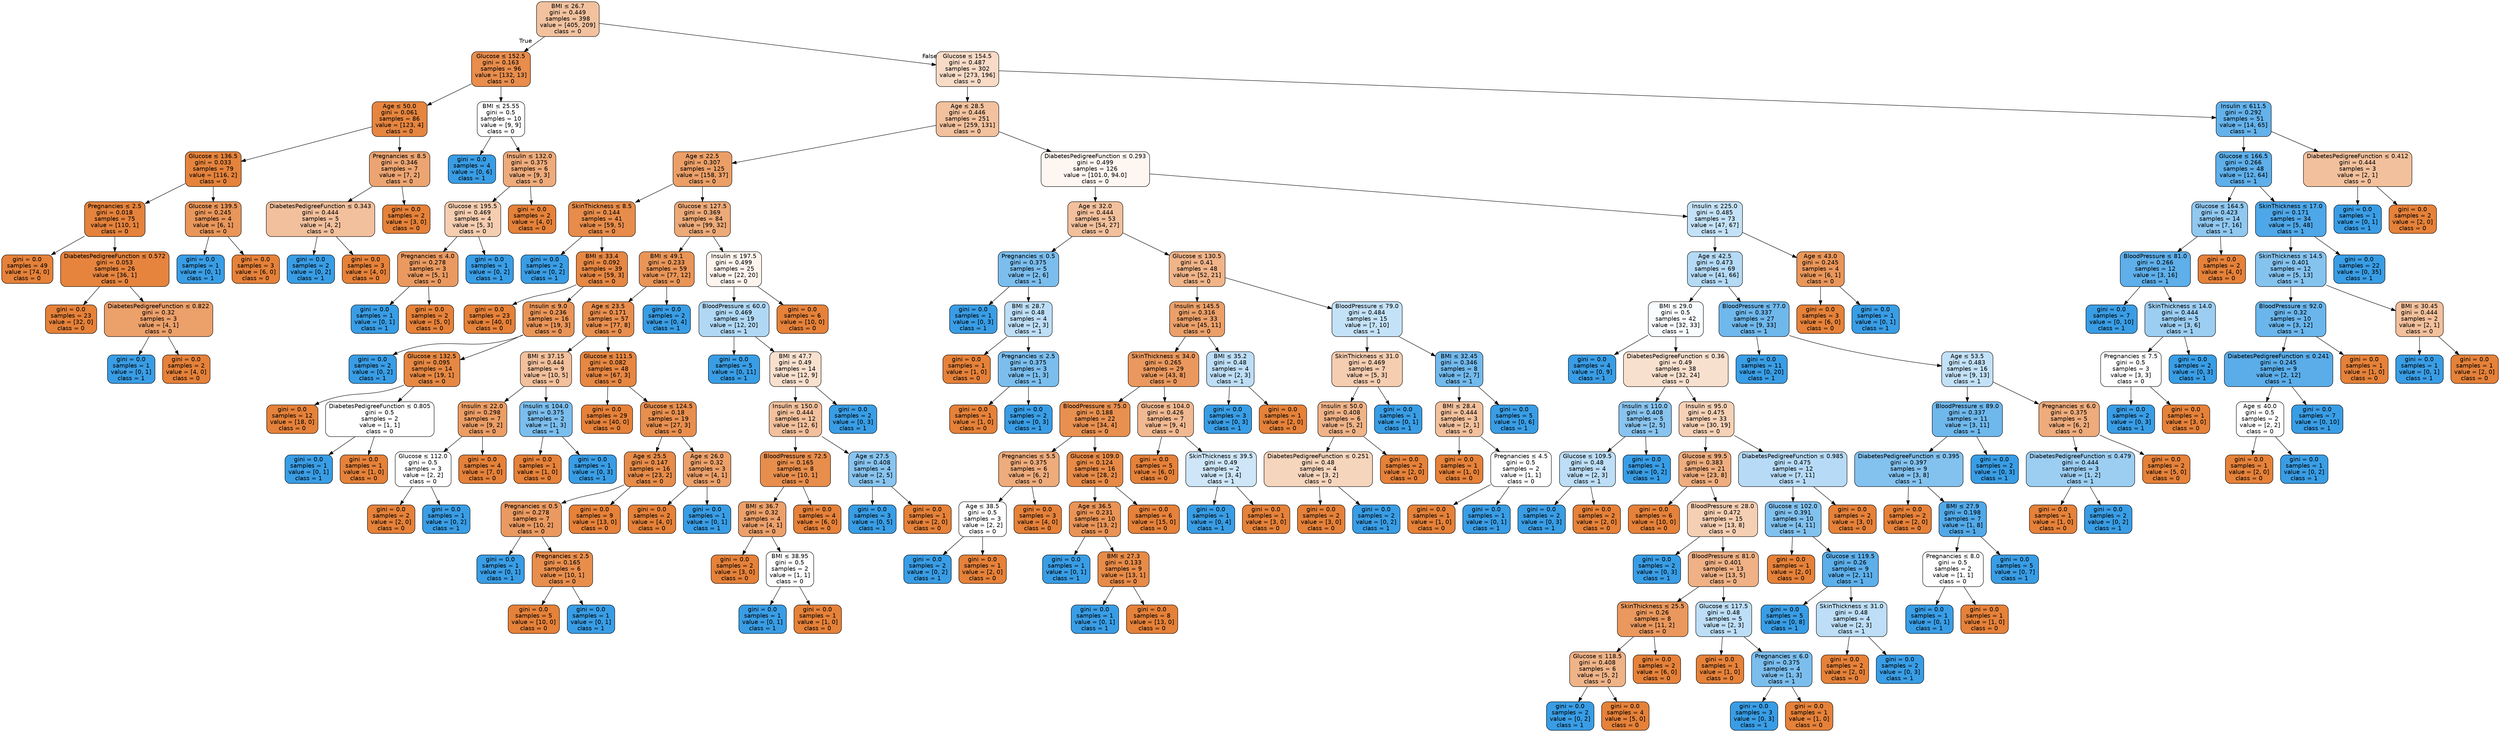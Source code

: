 digraph Tree {
node [shape=box, style="filled, rounded", color="black", fontname="helvetica"] ;
edge [fontname="helvetica"] ;
0 [label=<BMI &le; 26.7<br/>gini = 0.449<br/>samples = 398<br/>value = [405, 209]<br/>class = 0>, fillcolor="#f2c29f"] ;
1 [label=<Glucose &le; 152.5<br/>gini = 0.163<br/>samples = 96<br/>value = [132, 13]<br/>class = 0>, fillcolor="#e88d4c"] ;
0 -> 1 [labeldistance=2.5, labelangle=45, headlabel="True"] ;
2 [label=<Age &le; 50.0<br/>gini = 0.061<br/>samples = 86<br/>value = [123, 4]<br/>class = 0>, fillcolor="#e6853f"] ;
1 -> 2 ;
3 [label=<Glucose &le; 136.5<br/>gini = 0.033<br/>samples = 79<br/>value = [116, 2]<br/>class = 0>, fillcolor="#e5833c"] ;
2 -> 3 ;
4 [label=<Pregnancies &le; 2.5<br/>gini = 0.018<br/>samples = 75<br/>value = [110, 1]<br/>class = 0>, fillcolor="#e5823b"] ;
3 -> 4 ;
5 [label=<gini = 0.0<br/>samples = 49<br/>value = [74, 0]<br/>class = 0>, fillcolor="#e58139"] ;
4 -> 5 ;
6 [label=<DiabetesPedigreeFunction &le; 0.572<br/>gini = 0.053<br/>samples = 26<br/>value = [36, 1]<br/>class = 0>, fillcolor="#e6843e"] ;
4 -> 6 ;
7 [label=<gini = 0.0<br/>samples = 23<br/>value = [32, 0]<br/>class = 0>, fillcolor="#e58139"] ;
6 -> 7 ;
8 [label=<DiabetesPedigreeFunction &le; 0.822<br/>gini = 0.32<br/>samples = 3<br/>value = [4, 1]<br/>class = 0>, fillcolor="#eca06a"] ;
6 -> 8 ;
9 [label=<gini = 0.0<br/>samples = 1<br/>value = [0, 1]<br/>class = 1>, fillcolor="#399de5"] ;
8 -> 9 ;
10 [label=<gini = 0.0<br/>samples = 2<br/>value = [4, 0]<br/>class = 0>, fillcolor="#e58139"] ;
8 -> 10 ;
11 [label=<Glucose &le; 139.5<br/>gini = 0.245<br/>samples = 4<br/>value = [6, 1]<br/>class = 0>, fillcolor="#e9965a"] ;
3 -> 11 ;
12 [label=<gini = 0.0<br/>samples = 1<br/>value = [0, 1]<br/>class = 1>, fillcolor="#399de5"] ;
11 -> 12 ;
13 [label=<gini = 0.0<br/>samples = 3<br/>value = [6, 0]<br/>class = 0>, fillcolor="#e58139"] ;
11 -> 13 ;
14 [label=<Pregnancies &le; 8.5<br/>gini = 0.346<br/>samples = 7<br/>value = [7, 2]<br/>class = 0>, fillcolor="#eca572"] ;
2 -> 14 ;
15 [label=<DiabetesPedigreeFunction &le; 0.343<br/>gini = 0.444<br/>samples = 5<br/>value = [4, 2]<br/>class = 0>, fillcolor="#f2c09c"] ;
14 -> 15 ;
16 [label=<gini = 0.0<br/>samples = 2<br/>value = [0, 2]<br/>class = 1>, fillcolor="#399de5"] ;
15 -> 16 ;
17 [label=<gini = 0.0<br/>samples = 3<br/>value = [4, 0]<br/>class = 0>, fillcolor="#e58139"] ;
15 -> 17 ;
18 [label=<gini = 0.0<br/>samples = 2<br/>value = [3, 0]<br/>class = 0>, fillcolor="#e58139"] ;
14 -> 18 ;
19 [label=<BMI &le; 25.55<br/>gini = 0.5<br/>samples = 10<br/>value = [9, 9]<br/>class = 0>, fillcolor="#ffffff"] ;
1 -> 19 ;
20 [label=<gini = 0.0<br/>samples = 4<br/>value = [0, 6]<br/>class = 1>, fillcolor="#399de5"] ;
19 -> 20 ;
21 [label=<Insulin &le; 132.0<br/>gini = 0.375<br/>samples = 6<br/>value = [9, 3]<br/>class = 0>, fillcolor="#eeab7b"] ;
19 -> 21 ;
22 [label=<Glucose &le; 195.5<br/>gini = 0.469<br/>samples = 4<br/>value = [5, 3]<br/>class = 0>, fillcolor="#f5cdb0"] ;
21 -> 22 ;
23 [label=<Pregnancies &le; 4.0<br/>gini = 0.278<br/>samples = 3<br/>value = [5, 1]<br/>class = 0>, fillcolor="#ea9a61"] ;
22 -> 23 ;
24 [label=<gini = 0.0<br/>samples = 1<br/>value = [0, 1]<br/>class = 1>, fillcolor="#399de5"] ;
23 -> 24 ;
25 [label=<gini = 0.0<br/>samples = 2<br/>value = [5, 0]<br/>class = 0>, fillcolor="#e58139"] ;
23 -> 25 ;
26 [label=<gini = 0.0<br/>samples = 1<br/>value = [0, 2]<br/>class = 1>, fillcolor="#399de5"] ;
22 -> 26 ;
27 [label=<gini = 0.0<br/>samples = 2<br/>value = [4, 0]<br/>class = 0>, fillcolor="#e58139"] ;
21 -> 27 ;
28 [label=<Glucose &le; 154.5<br/>gini = 0.487<br/>samples = 302<br/>value = [273, 196]<br/>class = 0>, fillcolor="#f8dbc7"] ;
0 -> 28 [labeldistance=2.5, labelangle=-45, headlabel="False"] ;
29 [label=<Age &le; 28.5<br/>gini = 0.446<br/>samples = 251<br/>value = [259, 131]<br/>class = 0>, fillcolor="#f2c19d"] ;
28 -> 29 ;
30 [label=<Age &le; 22.5<br/>gini = 0.307<br/>samples = 125<br/>value = [158, 37]<br/>class = 0>, fillcolor="#eb9f67"] ;
29 -> 30 ;
31 [label=<SkinThickness &le; 8.5<br/>gini = 0.144<br/>samples = 41<br/>value = [59, 5]<br/>class = 0>, fillcolor="#e78c4a"] ;
30 -> 31 ;
32 [label=<gini = 0.0<br/>samples = 2<br/>value = [0, 2]<br/>class = 1>, fillcolor="#399de5"] ;
31 -> 32 ;
33 [label=<BMI &le; 33.4<br/>gini = 0.092<br/>samples = 39<br/>value = [59, 3]<br/>class = 0>, fillcolor="#e68743"] ;
31 -> 33 ;
34 [label=<gini = 0.0<br/>samples = 23<br/>value = [40, 0]<br/>class = 0>, fillcolor="#e58139"] ;
33 -> 34 ;
35 [label=<Insulin &le; 9.0<br/>gini = 0.236<br/>samples = 16<br/>value = [19, 3]<br/>class = 0>, fillcolor="#e99558"] ;
33 -> 35 ;
36 [label=<gini = 0.0<br/>samples = 2<br/>value = [0, 2]<br/>class = 1>, fillcolor="#399de5"] ;
35 -> 36 ;
37 [label=<Glucose &le; 132.5<br/>gini = 0.095<br/>samples = 14<br/>value = [19, 1]<br/>class = 0>, fillcolor="#e68843"] ;
35 -> 37 ;
38 [label=<gini = 0.0<br/>samples = 12<br/>value = [18, 0]<br/>class = 0>, fillcolor="#e58139"] ;
37 -> 38 ;
39 [label=<DiabetesPedigreeFunction &le; 0.805<br/>gini = 0.5<br/>samples = 2<br/>value = [1, 1]<br/>class = 0>, fillcolor="#ffffff"] ;
37 -> 39 ;
40 [label=<gini = 0.0<br/>samples = 1<br/>value = [0, 1]<br/>class = 1>, fillcolor="#399de5"] ;
39 -> 40 ;
41 [label=<gini = 0.0<br/>samples = 1<br/>value = [1, 0]<br/>class = 0>, fillcolor="#e58139"] ;
39 -> 41 ;
42 [label=<Glucose &le; 127.5<br/>gini = 0.369<br/>samples = 84<br/>value = [99, 32]<br/>class = 0>, fillcolor="#edaa79"] ;
30 -> 42 ;
43 [label=<BMI &le; 49.1<br/>gini = 0.233<br/>samples = 59<br/>value = [77, 12]<br/>class = 0>, fillcolor="#e99558"] ;
42 -> 43 ;
44 [label=<Age &le; 23.5<br/>gini = 0.171<br/>samples = 57<br/>value = [77, 8]<br/>class = 0>, fillcolor="#e88e4e"] ;
43 -> 44 ;
45 [label=<BMI &le; 37.15<br/>gini = 0.444<br/>samples = 9<br/>value = [10, 5]<br/>class = 0>, fillcolor="#f2c09c"] ;
44 -> 45 ;
46 [label=<Insulin &le; 22.0<br/>gini = 0.298<br/>samples = 7<br/>value = [9, 2]<br/>class = 0>, fillcolor="#eb9d65"] ;
45 -> 46 ;
47 [label=<Glucose &le; 112.0<br/>gini = 0.5<br/>samples = 3<br/>value = [2, 2]<br/>class = 0>, fillcolor="#ffffff"] ;
46 -> 47 ;
48 [label=<gini = 0.0<br/>samples = 2<br/>value = [2, 0]<br/>class = 0>, fillcolor="#e58139"] ;
47 -> 48 ;
49 [label=<gini = 0.0<br/>samples = 1<br/>value = [0, 2]<br/>class = 1>, fillcolor="#399de5"] ;
47 -> 49 ;
50 [label=<gini = 0.0<br/>samples = 4<br/>value = [7, 0]<br/>class = 0>, fillcolor="#e58139"] ;
46 -> 50 ;
51 [label=<Insulin &le; 104.0<br/>gini = 0.375<br/>samples = 2<br/>value = [1, 3]<br/>class = 1>, fillcolor="#7bbeee"] ;
45 -> 51 ;
52 [label=<gini = 0.0<br/>samples = 1<br/>value = [1, 0]<br/>class = 0>, fillcolor="#e58139"] ;
51 -> 52 ;
53 [label=<gini = 0.0<br/>samples = 1<br/>value = [0, 3]<br/>class = 1>, fillcolor="#399de5"] ;
51 -> 53 ;
54 [label=<Glucose &le; 111.5<br/>gini = 0.082<br/>samples = 48<br/>value = [67, 3]<br/>class = 0>, fillcolor="#e68742"] ;
44 -> 54 ;
55 [label=<gini = 0.0<br/>samples = 29<br/>value = [40, 0]<br/>class = 0>, fillcolor="#e58139"] ;
54 -> 55 ;
56 [label=<Glucose &le; 124.5<br/>gini = 0.18<br/>samples = 19<br/>value = [27, 3]<br/>class = 0>, fillcolor="#e88f4f"] ;
54 -> 56 ;
57 [label=<Age &le; 25.5<br/>gini = 0.147<br/>samples = 16<br/>value = [23, 2]<br/>class = 0>, fillcolor="#e78c4a"] ;
56 -> 57 ;
58 [label=<Pregnancies &le; 0.5<br/>gini = 0.278<br/>samples = 7<br/>value = [10, 2]<br/>class = 0>, fillcolor="#ea9a61"] ;
57 -> 58 ;
59 [label=<gini = 0.0<br/>samples = 1<br/>value = [0, 1]<br/>class = 1>, fillcolor="#399de5"] ;
58 -> 59 ;
60 [label=<Pregnancies &le; 2.5<br/>gini = 0.165<br/>samples = 6<br/>value = [10, 1]<br/>class = 0>, fillcolor="#e88e4d"] ;
58 -> 60 ;
61 [label=<gini = 0.0<br/>samples = 5<br/>value = [10, 0]<br/>class = 0>, fillcolor="#e58139"] ;
60 -> 61 ;
62 [label=<gini = 0.0<br/>samples = 1<br/>value = [0, 1]<br/>class = 1>, fillcolor="#399de5"] ;
60 -> 62 ;
63 [label=<gini = 0.0<br/>samples = 9<br/>value = [13, 0]<br/>class = 0>, fillcolor="#e58139"] ;
57 -> 63 ;
64 [label=<Age &le; 26.0<br/>gini = 0.32<br/>samples = 3<br/>value = [4, 1]<br/>class = 0>, fillcolor="#eca06a"] ;
56 -> 64 ;
65 [label=<gini = 0.0<br/>samples = 2<br/>value = [4, 0]<br/>class = 0>, fillcolor="#e58139"] ;
64 -> 65 ;
66 [label=<gini = 0.0<br/>samples = 1<br/>value = [0, 1]<br/>class = 1>, fillcolor="#399de5"] ;
64 -> 66 ;
67 [label=<gini = 0.0<br/>samples = 2<br/>value = [0, 4]<br/>class = 1>, fillcolor="#399de5"] ;
43 -> 67 ;
68 [label=<Insulin &le; 197.5<br/>gini = 0.499<br/>samples = 25<br/>value = [22, 20]<br/>class = 0>, fillcolor="#fdf4ed"] ;
42 -> 68 ;
69 [label=<BloodPressure &le; 60.0<br/>gini = 0.469<br/>samples = 19<br/>value = [12, 20]<br/>class = 1>, fillcolor="#b0d8f5"] ;
68 -> 69 ;
70 [label=<gini = 0.0<br/>samples = 5<br/>value = [0, 11]<br/>class = 1>, fillcolor="#399de5"] ;
69 -> 70 ;
71 [label=<BMI &le; 47.7<br/>gini = 0.49<br/>samples = 14<br/>value = [12, 9]<br/>class = 0>, fillcolor="#f8e0ce"] ;
69 -> 71 ;
72 [label=<Insulin &le; 150.0<br/>gini = 0.444<br/>samples = 12<br/>value = [12, 6]<br/>class = 0>, fillcolor="#f2c09c"] ;
71 -> 72 ;
73 [label=<BloodPressure &le; 72.5<br/>gini = 0.165<br/>samples = 8<br/>value = [10, 1]<br/>class = 0>, fillcolor="#e88e4d"] ;
72 -> 73 ;
74 [label=<BMI &le; 36.7<br/>gini = 0.32<br/>samples = 4<br/>value = [4, 1]<br/>class = 0>, fillcolor="#eca06a"] ;
73 -> 74 ;
75 [label=<gini = 0.0<br/>samples = 2<br/>value = [3, 0]<br/>class = 0>, fillcolor="#e58139"] ;
74 -> 75 ;
76 [label=<BMI &le; 38.95<br/>gini = 0.5<br/>samples = 2<br/>value = [1, 1]<br/>class = 0>, fillcolor="#ffffff"] ;
74 -> 76 ;
77 [label=<gini = 0.0<br/>samples = 1<br/>value = [0, 1]<br/>class = 1>, fillcolor="#399de5"] ;
76 -> 77 ;
78 [label=<gini = 0.0<br/>samples = 1<br/>value = [1, 0]<br/>class = 0>, fillcolor="#e58139"] ;
76 -> 78 ;
79 [label=<gini = 0.0<br/>samples = 4<br/>value = [6, 0]<br/>class = 0>, fillcolor="#e58139"] ;
73 -> 79 ;
80 [label=<Age &le; 27.5<br/>gini = 0.408<br/>samples = 4<br/>value = [2, 5]<br/>class = 1>, fillcolor="#88c4ef"] ;
72 -> 80 ;
81 [label=<gini = 0.0<br/>samples = 3<br/>value = [0, 5]<br/>class = 1>, fillcolor="#399de5"] ;
80 -> 81 ;
82 [label=<gini = 0.0<br/>samples = 1<br/>value = [2, 0]<br/>class = 0>, fillcolor="#e58139"] ;
80 -> 82 ;
83 [label=<gini = 0.0<br/>samples = 2<br/>value = [0, 3]<br/>class = 1>, fillcolor="#399de5"] ;
71 -> 83 ;
84 [label=<gini = 0.0<br/>samples = 6<br/>value = [10, 0]<br/>class = 0>, fillcolor="#e58139"] ;
68 -> 84 ;
85 [label=<DiabetesPedigreeFunction &le; 0.293<br/>gini = 0.499<br/>samples = 126<br/>value = [101.0, 94.0]<br/>class = 0>, fillcolor="#fdf6f1"] ;
29 -> 85 ;
86 [label=<Age &le; 32.0<br/>gini = 0.444<br/>samples = 53<br/>value = [54, 27]<br/>class = 0>, fillcolor="#f2c09c"] ;
85 -> 86 ;
87 [label=<Pregnancies &le; 0.5<br/>gini = 0.375<br/>samples = 5<br/>value = [2, 6]<br/>class = 1>, fillcolor="#7bbeee"] ;
86 -> 87 ;
88 [label=<gini = 0.0<br/>samples = 1<br/>value = [0, 3]<br/>class = 1>, fillcolor="#399de5"] ;
87 -> 88 ;
89 [label=<BMI &le; 28.7<br/>gini = 0.48<br/>samples = 4<br/>value = [2, 3]<br/>class = 1>, fillcolor="#bddef6"] ;
87 -> 89 ;
90 [label=<gini = 0.0<br/>samples = 1<br/>value = [1, 0]<br/>class = 0>, fillcolor="#e58139"] ;
89 -> 90 ;
91 [label=<Pregnancies &le; 2.5<br/>gini = 0.375<br/>samples = 3<br/>value = [1, 3]<br/>class = 1>, fillcolor="#7bbeee"] ;
89 -> 91 ;
92 [label=<gini = 0.0<br/>samples = 1<br/>value = [1, 0]<br/>class = 0>, fillcolor="#e58139"] ;
91 -> 92 ;
93 [label=<gini = 0.0<br/>samples = 2<br/>value = [0, 3]<br/>class = 1>, fillcolor="#399de5"] ;
91 -> 93 ;
94 [label=<Glucose &le; 130.5<br/>gini = 0.41<br/>samples = 48<br/>value = [52, 21]<br/>class = 0>, fillcolor="#f0b489"] ;
86 -> 94 ;
95 [label=<Insulin &le; 145.5<br/>gini = 0.316<br/>samples = 33<br/>value = [45, 11]<br/>class = 0>, fillcolor="#eba069"] ;
94 -> 95 ;
96 [label=<SkinThickness &le; 34.0<br/>gini = 0.265<br/>samples = 29<br/>value = [43, 8]<br/>class = 0>, fillcolor="#ea985e"] ;
95 -> 96 ;
97 [label=<BloodPressure &le; 75.0<br/>gini = 0.188<br/>samples = 22<br/>value = [34, 4]<br/>class = 0>, fillcolor="#e89050"] ;
96 -> 97 ;
98 [label=<Pregnancies &le; 5.5<br/>gini = 0.375<br/>samples = 6<br/>value = [6, 2]<br/>class = 0>, fillcolor="#eeab7b"] ;
97 -> 98 ;
99 [label=<Age &le; 38.5<br/>gini = 0.5<br/>samples = 3<br/>value = [2, 2]<br/>class = 0>, fillcolor="#ffffff"] ;
98 -> 99 ;
100 [label=<gini = 0.0<br/>samples = 2<br/>value = [0, 2]<br/>class = 1>, fillcolor="#399de5"] ;
99 -> 100 ;
101 [label=<gini = 0.0<br/>samples = 1<br/>value = [2, 0]<br/>class = 0>, fillcolor="#e58139"] ;
99 -> 101 ;
102 [label=<gini = 0.0<br/>samples = 3<br/>value = [4, 0]<br/>class = 0>, fillcolor="#e58139"] ;
98 -> 102 ;
103 [label=<Glucose &le; 109.0<br/>gini = 0.124<br/>samples = 16<br/>value = [28, 2]<br/>class = 0>, fillcolor="#e78a47"] ;
97 -> 103 ;
104 [label=<Age &le; 36.5<br/>gini = 0.231<br/>samples = 10<br/>value = [13, 2]<br/>class = 0>, fillcolor="#e99457"] ;
103 -> 104 ;
105 [label=<gini = 0.0<br/>samples = 1<br/>value = [0, 1]<br/>class = 1>, fillcolor="#399de5"] ;
104 -> 105 ;
106 [label=<BMI &le; 27.3<br/>gini = 0.133<br/>samples = 9<br/>value = [13, 1]<br/>class = 0>, fillcolor="#e78b48"] ;
104 -> 106 ;
107 [label=<gini = 0.0<br/>samples = 1<br/>value = [0, 1]<br/>class = 1>, fillcolor="#399de5"] ;
106 -> 107 ;
108 [label=<gini = 0.0<br/>samples = 8<br/>value = [13, 0]<br/>class = 0>, fillcolor="#e58139"] ;
106 -> 108 ;
109 [label=<gini = 0.0<br/>samples = 6<br/>value = [15, 0]<br/>class = 0>, fillcolor="#e58139"] ;
103 -> 109 ;
110 [label=<Glucose &le; 104.0<br/>gini = 0.426<br/>samples = 7<br/>value = [9, 4]<br/>class = 0>, fillcolor="#f1b991"] ;
96 -> 110 ;
111 [label=<gini = 0.0<br/>samples = 5<br/>value = [6, 0]<br/>class = 0>, fillcolor="#e58139"] ;
110 -> 111 ;
112 [label=<SkinThickness &le; 39.5<br/>gini = 0.49<br/>samples = 2<br/>value = [3, 4]<br/>class = 1>, fillcolor="#cee6f8"] ;
110 -> 112 ;
113 [label=<gini = 0.0<br/>samples = 1<br/>value = [0, 4]<br/>class = 1>, fillcolor="#399de5"] ;
112 -> 113 ;
114 [label=<gini = 0.0<br/>samples = 1<br/>value = [3, 0]<br/>class = 0>, fillcolor="#e58139"] ;
112 -> 114 ;
115 [label=<BMI &le; 35.2<br/>gini = 0.48<br/>samples = 4<br/>value = [2, 3]<br/>class = 1>, fillcolor="#bddef6"] ;
95 -> 115 ;
116 [label=<gini = 0.0<br/>samples = 3<br/>value = [0, 3]<br/>class = 1>, fillcolor="#399de5"] ;
115 -> 116 ;
117 [label=<gini = 0.0<br/>samples = 1<br/>value = [2, 0]<br/>class = 0>, fillcolor="#e58139"] ;
115 -> 117 ;
118 [label=<BloodPressure &le; 79.0<br/>gini = 0.484<br/>samples = 15<br/>value = [7, 10]<br/>class = 1>, fillcolor="#c4e2f7"] ;
94 -> 118 ;
119 [label=<SkinThickness &le; 31.0<br/>gini = 0.469<br/>samples = 7<br/>value = [5, 3]<br/>class = 0>, fillcolor="#f5cdb0"] ;
118 -> 119 ;
120 [label=<Insulin &le; 50.0<br/>gini = 0.408<br/>samples = 6<br/>value = [5, 2]<br/>class = 0>, fillcolor="#efb388"] ;
119 -> 120 ;
121 [label=<DiabetesPedigreeFunction &le; 0.251<br/>gini = 0.48<br/>samples = 4<br/>value = [3, 2]<br/>class = 0>, fillcolor="#f6d5bd"] ;
120 -> 121 ;
122 [label=<gini = 0.0<br/>samples = 2<br/>value = [3, 0]<br/>class = 0>, fillcolor="#e58139"] ;
121 -> 122 ;
123 [label=<gini = 0.0<br/>samples = 2<br/>value = [0, 2]<br/>class = 1>, fillcolor="#399de5"] ;
121 -> 123 ;
124 [label=<gini = 0.0<br/>samples = 2<br/>value = [2, 0]<br/>class = 0>, fillcolor="#e58139"] ;
120 -> 124 ;
125 [label=<gini = 0.0<br/>samples = 1<br/>value = [0, 1]<br/>class = 1>, fillcolor="#399de5"] ;
119 -> 125 ;
126 [label=<BMI &le; 32.45<br/>gini = 0.346<br/>samples = 8<br/>value = [2, 7]<br/>class = 1>, fillcolor="#72b9ec"] ;
118 -> 126 ;
127 [label=<BMI &le; 28.4<br/>gini = 0.444<br/>samples = 3<br/>value = [2, 1]<br/>class = 0>, fillcolor="#f2c09c"] ;
126 -> 127 ;
128 [label=<gini = 0.0<br/>samples = 1<br/>value = [1, 0]<br/>class = 0>, fillcolor="#e58139"] ;
127 -> 128 ;
129 [label=<Pregnancies &le; 4.5<br/>gini = 0.5<br/>samples = 2<br/>value = [1, 1]<br/>class = 0>, fillcolor="#ffffff"] ;
127 -> 129 ;
130 [label=<gini = 0.0<br/>samples = 1<br/>value = [1, 0]<br/>class = 0>, fillcolor="#e58139"] ;
129 -> 130 ;
131 [label=<gini = 0.0<br/>samples = 1<br/>value = [0, 1]<br/>class = 1>, fillcolor="#399de5"] ;
129 -> 131 ;
132 [label=<gini = 0.0<br/>samples = 5<br/>value = [0, 6]<br/>class = 1>, fillcolor="#399de5"] ;
126 -> 132 ;
133 [label=<Insulin &le; 225.0<br/>gini = 0.485<br/>samples = 73<br/>value = [47, 67]<br/>class = 1>, fillcolor="#c4e2f7"] ;
85 -> 133 ;
134 [label=<Age &le; 42.5<br/>gini = 0.473<br/>samples = 69<br/>value = [41, 66]<br/>class = 1>, fillcolor="#b4daf5"] ;
133 -> 134 ;
135 [label=<BMI &le; 29.0<br/>gini = 0.5<br/>samples = 42<br/>value = [32, 33]<br/>class = 1>, fillcolor="#f9fcfe"] ;
134 -> 135 ;
136 [label=<gini = 0.0<br/>samples = 4<br/>value = [0, 9]<br/>class = 1>, fillcolor="#399de5"] ;
135 -> 136 ;
137 [label=<DiabetesPedigreeFunction &le; 0.36<br/>gini = 0.49<br/>samples = 38<br/>value = [32, 24]<br/>class = 0>, fillcolor="#f8e0ce"] ;
135 -> 137 ;
138 [label=<Insulin &le; 110.0<br/>gini = 0.408<br/>samples = 5<br/>value = [2, 5]<br/>class = 1>, fillcolor="#88c4ef"] ;
137 -> 138 ;
139 [label=<Glucose &le; 109.5<br/>gini = 0.48<br/>samples = 4<br/>value = [2, 3]<br/>class = 1>, fillcolor="#bddef6"] ;
138 -> 139 ;
140 [label=<gini = 0.0<br/>samples = 2<br/>value = [0, 3]<br/>class = 1>, fillcolor="#399de5"] ;
139 -> 140 ;
141 [label=<gini = 0.0<br/>samples = 2<br/>value = [2, 0]<br/>class = 0>, fillcolor="#e58139"] ;
139 -> 141 ;
142 [label=<gini = 0.0<br/>samples = 1<br/>value = [0, 2]<br/>class = 1>, fillcolor="#399de5"] ;
138 -> 142 ;
143 [label=<Insulin &le; 95.0<br/>gini = 0.475<br/>samples = 33<br/>value = [30, 19]<br/>class = 0>, fillcolor="#f5d1b6"] ;
137 -> 143 ;
144 [label=<Glucose &le; 99.5<br/>gini = 0.383<br/>samples = 21<br/>value = [23, 8]<br/>class = 0>, fillcolor="#eead7e"] ;
143 -> 144 ;
145 [label=<gini = 0.0<br/>samples = 6<br/>value = [10, 0]<br/>class = 0>, fillcolor="#e58139"] ;
144 -> 145 ;
146 [label=<BloodPressure &le; 28.0<br/>gini = 0.472<br/>samples = 15<br/>value = [13, 8]<br/>class = 0>, fillcolor="#f5cfb3"] ;
144 -> 146 ;
147 [label=<gini = 0.0<br/>samples = 2<br/>value = [0, 3]<br/>class = 1>, fillcolor="#399de5"] ;
146 -> 147 ;
148 [label=<BloodPressure &le; 81.0<br/>gini = 0.401<br/>samples = 13<br/>value = [13, 5]<br/>class = 0>, fillcolor="#efb185"] ;
146 -> 148 ;
149 [label=<SkinThickness &le; 25.5<br/>gini = 0.26<br/>samples = 8<br/>value = [11, 2]<br/>class = 0>, fillcolor="#ea985d"] ;
148 -> 149 ;
150 [label=<Glucose &le; 118.5<br/>gini = 0.408<br/>samples = 6<br/>value = [5, 2]<br/>class = 0>, fillcolor="#efb388"] ;
149 -> 150 ;
151 [label=<gini = 0.0<br/>samples = 2<br/>value = [0, 2]<br/>class = 1>, fillcolor="#399de5"] ;
150 -> 151 ;
152 [label=<gini = 0.0<br/>samples = 4<br/>value = [5, 0]<br/>class = 0>, fillcolor="#e58139"] ;
150 -> 152 ;
153 [label=<gini = 0.0<br/>samples = 2<br/>value = [6, 0]<br/>class = 0>, fillcolor="#e58139"] ;
149 -> 153 ;
154 [label=<Glucose &le; 117.5<br/>gini = 0.48<br/>samples = 5<br/>value = [2, 3]<br/>class = 1>, fillcolor="#bddef6"] ;
148 -> 154 ;
155 [label=<gini = 0.0<br/>samples = 1<br/>value = [1, 0]<br/>class = 0>, fillcolor="#e58139"] ;
154 -> 155 ;
156 [label=<Pregnancies &le; 6.0<br/>gini = 0.375<br/>samples = 4<br/>value = [1, 3]<br/>class = 1>, fillcolor="#7bbeee"] ;
154 -> 156 ;
157 [label=<gini = 0.0<br/>samples = 3<br/>value = [0, 3]<br/>class = 1>, fillcolor="#399de5"] ;
156 -> 157 ;
158 [label=<gini = 0.0<br/>samples = 1<br/>value = [1, 0]<br/>class = 0>, fillcolor="#e58139"] ;
156 -> 158 ;
159 [label=<DiabetesPedigreeFunction &le; 0.985<br/>gini = 0.475<br/>samples = 12<br/>value = [7, 11]<br/>class = 1>, fillcolor="#b7dbf6"] ;
143 -> 159 ;
160 [label=<Glucose &le; 102.0<br/>gini = 0.391<br/>samples = 10<br/>value = [4, 11]<br/>class = 1>, fillcolor="#81c1ee"] ;
159 -> 160 ;
161 [label=<gini = 0.0<br/>samples = 1<br/>value = [2, 0]<br/>class = 0>, fillcolor="#e58139"] ;
160 -> 161 ;
162 [label=<Glucose &le; 119.5<br/>gini = 0.26<br/>samples = 9<br/>value = [2, 11]<br/>class = 1>, fillcolor="#5dafea"] ;
160 -> 162 ;
163 [label=<gini = 0.0<br/>samples = 5<br/>value = [0, 8]<br/>class = 1>, fillcolor="#399de5"] ;
162 -> 163 ;
164 [label=<SkinThickness &le; 31.0<br/>gini = 0.48<br/>samples = 4<br/>value = [2, 3]<br/>class = 1>, fillcolor="#bddef6"] ;
162 -> 164 ;
165 [label=<gini = 0.0<br/>samples = 2<br/>value = [2, 0]<br/>class = 0>, fillcolor="#e58139"] ;
164 -> 165 ;
166 [label=<gini = 0.0<br/>samples = 2<br/>value = [0, 3]<br/>class = 1>, fillcolor="#399de5"] ;
164 -> 166 ;
167 [label=<gini = 0.0<br/>samples = 2<br/>value = [3, 0]<br/>class = 0>, fillcolor="#e58139"] ;
159 -> 167 ;
168 [label=<BloodPressure &le; 77.0<br/>gini = 0.337<br/>samples = 27<br/>value = [9, 33]<br/>class = 1>, fillcolor="#6fb8ec"] ;
134 -> 168 ;
169 [label=<gini = 0.0<br/>samples = 11<br/>value = [0, 20]<br/>class = 1>, fillcolor="#399de5"] ;
168 -> 169 ;
170 [label=<Age &le; 53.5<br/>gini = 0.483<br/>samples = 16<br/>value = [9, 13]<br/>class = 1>, fillcolor="#c2e1f7"] ;
168 -> 170 ;
171 [label=<BloodPressure &le; 89.0<br/>gini = 0.337<br/>samples = 11<br/>value = [3, 11]<br/>class = 1>, fillcolor="#6fb8ec"] ;
170 -> 171 ;
172 [label=<DiabetesPedigreeFunction &le; 0.395<br/>gini = 0.397<br/>samples = 9<br/>value = [3, 8]<br/>class = 1>, fillcolor="#83c2ef"] ;
171 -> 172 ;
173 [label=<gini = 0.0<br/>samples = 2<br/>value = [2, 0]<br/>class = 0>, fillcolor="#e58139"] ;
172 -> 173 ;
174 [label=<BMI &le; 27.9<br/>gini = 0.198<br/>samples = 7<br/>value = [1, 8]<br/>class = 1>, fillcolor="#52a9e8"] ;
172 -> 174 ;
175 [label=<Pregnancies &le; 8.0<br/>gini = 0.5<br/>samples = 2<br/>value = [1, 1]<br/>class = 0>, fillcolor="#ffffff"] ;
174 -> 175 ;
176 [label=<gini = 0.0<br/>samples = 1<br/>value = [0, 1]<br/>class = 1>, fillcolor="#399de5"] ;
175 -> 176 ;
177 [label=<gini = 0.0<br/>samples = 1<br/>value = [1, 0]<br/>class = 0>, fillcolor="#e58139"] ;
175 -> 177 ;
178 [label=<gini = 0.0<br/>samples = 5<br/>value = [0, 7]<br/>class = 1>, fillcolor="#399de5"] ;
174 -> 178 ;
179 [label=<gini = 0.0<br/>samples = 2<br/>value = [0, 3]<br/>class = 1>, fillcolor="#399de5"] ;
171 -> 179 ;
180 [label=<Pregnancies &le; 6.0<br/>gini = 0.375<br/>samples = 5<br/>value = [6, 2]<br/>class = 0>, fillcolor="#eeab7b"] ;
170 -> 180 ;
181 [label=<DiabetesPedigreeFunction &le; 0.479<br/>gini = 0.444<br/>samples = 3<br/>value = [1, 2]<br/>class = 1>, fillcolor="#9ccef2"] ;
180 -> 181 ;
182 [label=<gini = 0.0<br/>samples = 1<br/>value = [1, 0]<br/>class = 0>, fillcolor="#e58139"] ;
181 -> 182 ;
183 [label=<gini = 0.0<br/>samples = 2<br/>value = [0, 2]<br/>class = 1>, fillcolor="#399de5"] ;
181 -> 183 ;
184 [label=<gini = 0.0<br/>samples = 2<br/>value = [5, 0]<br/>class = 0>, fillcolor="#e58139"] ;
180 -> 184 ;
185 [label=<Age &le; 43.0<br/>gini = 0.245<br/>samples = 4<br/>value = [6, 1]<br/>class = 0>, fillcolor="#e9965a"] ;
133 -> 185 ;
186 [label=<gini = 0.0<br/>samples = 3<br/>value = [6, 0]<br/>class = 0>, fillcolor="#e58139"] ;
185 -> 186 ;
187 [label=<gini = 0.0<br/>samples = 1<br/>value = [0, 1]<br/>class = 1>, fillcolor="#399de5"] ;
185 -> 187 ;
188 [label=<Insulin &le; 611.5<br/>gini = 0.292<br/>samples = 51<br/>value = [14, 65]<br/>class = 1>, fillcolor="#64b2eb"] ;
28 -> 188 ;
189 [label=<Glucose &le; 166.5<br/>gini = 0.266<br/>samples = 48<br/>value = [12, 64]<br/>class = 1>, fillcolor="#5eafea"] ;
188 -> 189 ;
190 [label=<Glucose &le; 164.5<br/>gini = 0.423<br/>samples = 14<br/>value = [7, 16]<br/>class = 1>, fillcolor="#90c8f0"] ;
189 -> 190 ;
191 [label=<BloodPressure &le; 81.0<br/>gini = 0.266<br/>samples = 12<br/>value = [3, 16]<br/>class = 1>, fillcolor="#5eafea"] ;
190 -> 191 ;
192 [label=<gini = 0.0<br/>samples = 7<br/>value = [0, 10]<br/>class = 1>, fillcolor="#399de5"] ;
191 -> 192 ;
193 [label=<SkinThickness &le; 14.0<br/>gini = 0.444<br/>samples = 5<br/>value = [3, 6]<br/>class = 1>, fillcolor="#9ccef2"] ;
191 -> 193 ;
194 [label=<Pregnancies &le; 7.5<br/>gini = 0.5<br/>samples = 3<br/>value = [3, 3]<br/>class = 0>, fillcolor="#ffffff"] ;
193 -> 194 ;
195 [label=<gini = 0.0<br/>samples = 2<br/>value = [0, 3]<br/>class = 1>, fillcolor="#399de5"] ;
194 -> 195 ;
196 [label=<gini = 0.0<br/>samples = 1<br/>value = [3, 0]<br/>class = 0>, fillcolor="#e58139"] ;
194 -> 196 ;
197 [label=<gini = 0.0<br/>samples = 2<br/>value = [0, 3]<br/>class = 1>, fillcolor="#399de5"] ;
193 -> 197 ;
198 [label=<gini = 0.0<br/>samples = 2<br/>value = [4, 0]<br/>class = 0>, fillcolor="#e58139"] ;
190 -> 198 ;
199 [label=<SkinThickness &le; 17.0<br/>gini = 0.171<br/>samples = 34<br/>value = [5, 48]<br/>class = 1>, fillcolor="#4ea7e8"] ;
189 -> 199 ;
200 [label=<SkinThickness &le; 14.5<br/>gini = 0.401<br/>samples = 12<br/>value = [5, 13]<br/>class = 1>, fillcolor="#85c3ef"] ;
199 -> 200 ;
201 [label=<BloodPressure &le; 92.0<br/>gini = 0.32<br/>samples = 10<br/>value = [3, 12]<br/>class = 1>, fillcolor="#6ab6ec"] ;
200 -> 201 ;
202 [label=<DiabetesPedigreeFunction &le; 0.241<br/>gini = 0.245<br/>samples = 9<br/>value = [2, 12]<br/>class = 1>, fillcolor="#5aade9"] ;
201 -> 202 ;
203 [label=<Age &le; 40.0<br/>gini = 0.5<br/>samples = 2<br/>value = [2, 2]<br/>class = 0>, fillcolor="#ffffff"] ;
202 -> 203 ;
204 [label=<gini = 0.0<br/>samples = 1<br/>value = [2, 0]<br/>class = 0>, fillcolor="#e58139"] ;
203 -> 204 ;
205 [label=<gini = 0.0<br/>samples = 1<br/>value = [0, 2]<br/>class = 1>, fillcolor="#399de5"] ;
203 -> 205 ;
206 [label=<gini = 0.0<br/>samples = 7<br/>value = [0, 10]<br/>class = 1>, fillcolor="#399de5"] ;
202 -> 206 ;
207 [label=<gini = 0.0<br/>samples = 1<br/>value = [1, 0]<br/>class = 0>, fillcolor="#e58139"] ;
201 -> 207 ;
208 [label=<BMI &le; 30.45<br/>gini = 0.444<br/>samples = 2<br/>value = [2, 1]<br/>class = 0>, fillcolor="#f2c09c"] ;
200 -> 208 ;
209 [label=<gini = 0.0<br/>samples = 1<br/>value = [0, 1]<br/>class = 1>, fillcolor="#399de5"] ;
208 -> 209 ;
210 [label=<gini = 0.0<br/>samples = 1<br/>value = [2, 0]<br/>class = 0>, fillcolor="#e58139"] ;
208 -> 210 ;
211 [label=<gini = 0.0<br/>samples = 22<br/>value = [0, 35]<br/>class = 1>, fillcolor="#399de5"] ;
199 -> 211 ;
212 [label=<DiabetesPedigreeFunction &le; 0.412<br/>gini = 0.444<br/>samples = 3<br/>value = [2, 1]<br/>class = 0>, fillcolor="#f2c09c"] ;
188 -> 212 ;
213 [label=<gini = 0.0<br/>samples = 1<br/>value = [0, 1]<br/>class = 1>, fillcolor="#399de5"] ;
212 -> 213 ;
214 [label=<gini = 0.0<br/>samples = 2<br/>value = [2, 0]<br/>class = 0>, fillcolor="#e58139"] ;
212 -> 214 ;
}